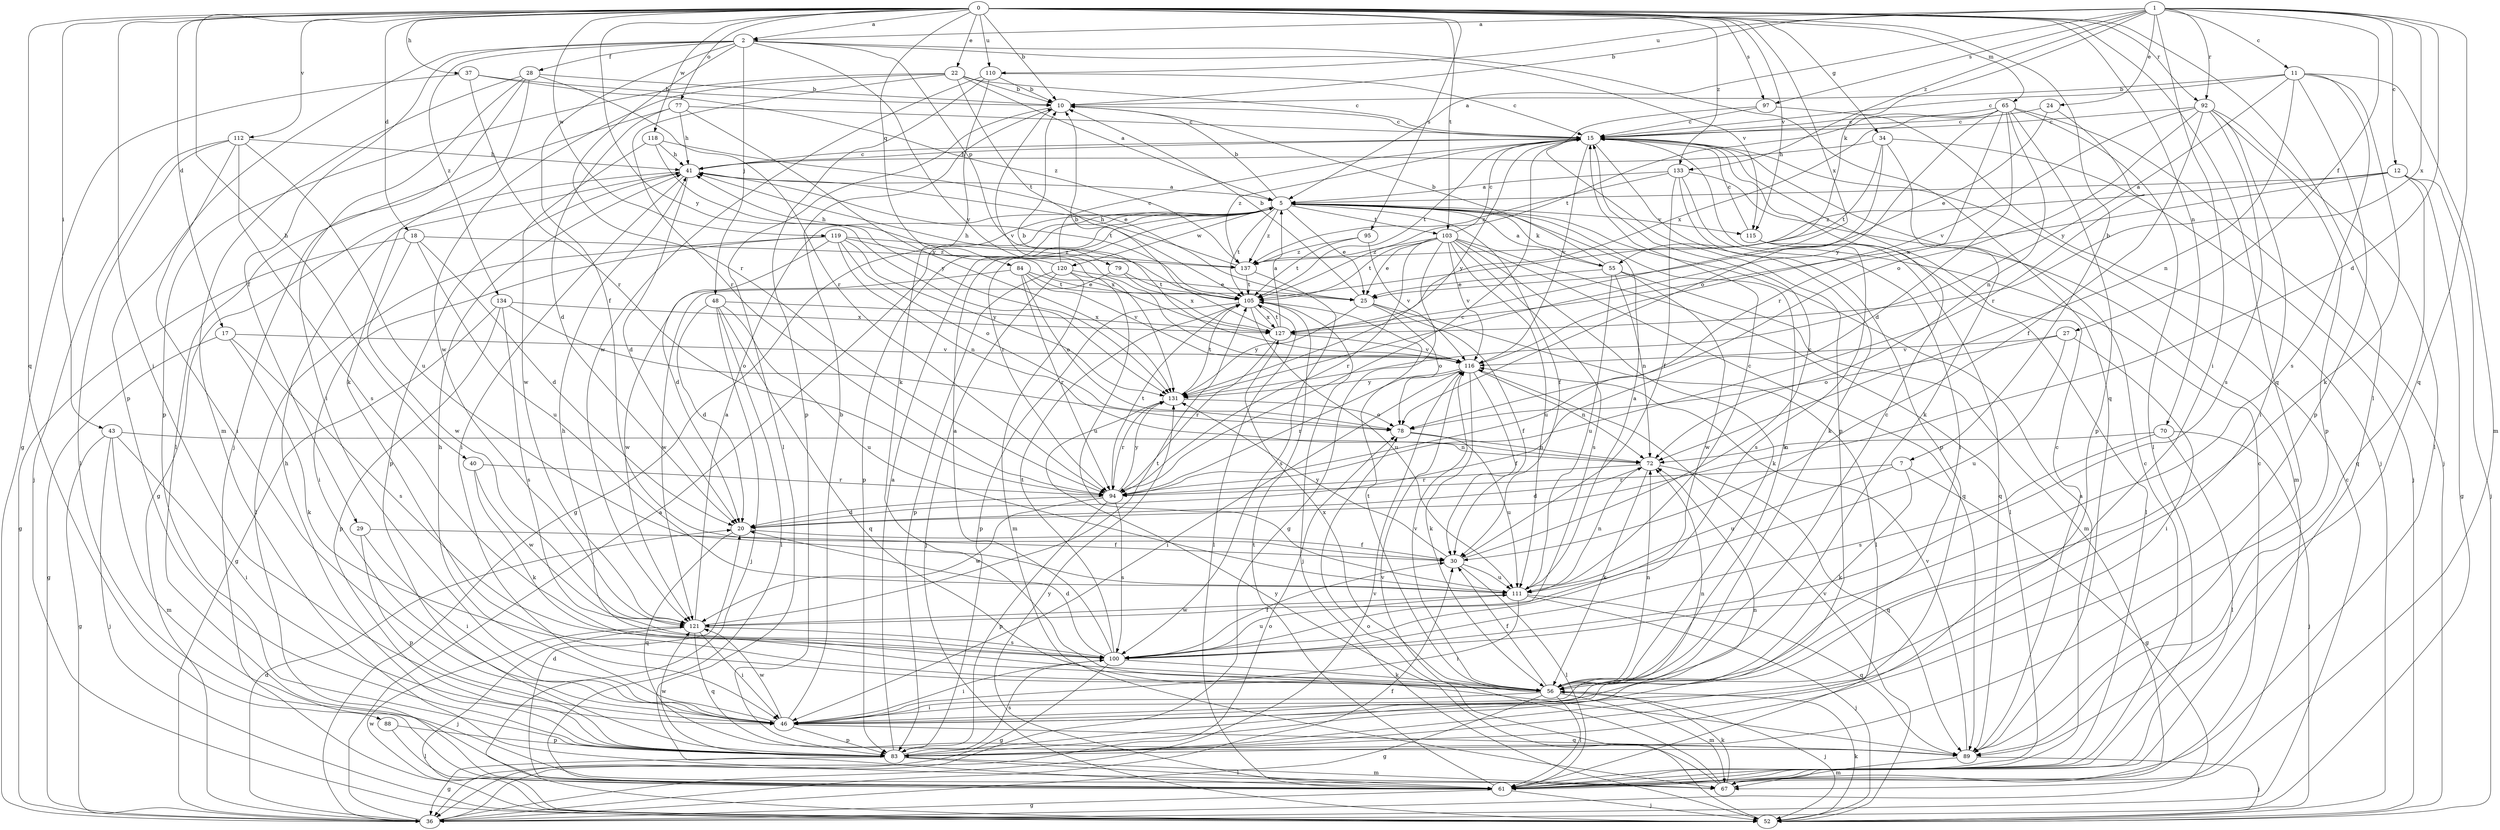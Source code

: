 strict digraph  {
0;
1;
2;
5;
7;
10;
11;
12;
15;
17;
18;
20;
22;
24;
25;
27;
28;
29;
30;
34;
36;
37;
40;
41;
43;
46;
48;
52;
55;
56;
61;
65;
67;
70;
72;
77;
78;
79;
83;
84;
88;
89;
92;
94;
95;
97;
100;
103;
105;
110;
111;
112;
115;
116;
118;
119;
120;
121;
127;
131;
133;
134;
137;
0 -> 2  [label=a];
0 -> 7  [label=b];
0 -> 10  [label=b];
0 -> 17  [label=d];
0 -> 18  [label=d];
0 -> 22  [label=e];
0 -> 34  [label=g];
0 -> 37  [label=h];
0 -> 40  [label=h];
0 -> 43  [label=i];
0 -> 46  [label=i];
0 -> 61  [label=l];
0 -> 65  [label=m];
0 -> 70  [label=n];
0 -> 77  [label=o];
0 -> 84  [label=q];
0 -> 88  [label=q];
0 -> 89  [label=q];
0 -> 92  [label=r];
0 -> 95  [label=s];
0 -> 97  [label=s];
0 -> 103  [label=t];
0 -> 110  [label=u];
0 -> 112  [label=v];
0 -> 115  [label=v];
0 -> 118  [label=w];
0 -> 119  [label=w];
0 -> 127  [label=x];
0 -> 131  [label=y];
0 -> 133  [label=z];
1 -> 2  [label=a];
1 -> 5  [label=a];
1 -> 10  [label=b];
1 -> 11  [label=c];
1 -> 12  [label=c];
1 -> 20  [label=d];
1 -> 24  [label=e];
1 -> 27  [label=f];
1 -> 46  [label=i];
1 -> 55  [label=k];
1 -> 89  [label=q];
1 -> 92  [label=r];
1 -> 97  [label=s];
1 -> 110  [label=u];
1 -> 127  [label=x];
1 -> 133  [label=z];
2 -> 28  [label=f];
2 -> 29  [label=f];
2 -> 30  [label=f];
2 -> 48  [label=j];
2 -> 79  [label=p];
2 -> 83  [label=p];
2 -> 89  [label=q];
2 -> 94  [label=r];
2 -> 115  [label=v];
2 -> 131  [label=y];
2 -> 134  [label=z];
5 -> 10  [label=b];
5 -> 25  [label=e];
5 -> 30  [label=f];
5 -> 36  [label=g];
5 -> 55  [label=k];
5 -> 56  [label=k];
5 -> 83  [label=p];
5 -> 94  [label=r];
5 -> 103  [label=t];
5 -> 105  [label=t];
5 -> 115  [label=v];
5 -> 120  [label=w];
5 -> 137  [label=z];
7 -> 36  [label=g];
7 -> 56  [label=k];
7 -> 94  [label=r];
7 -> 111  [label=u];
10 -> 15  [label=c];
10 -> 61  [label=l];
10 -> 116  [label=v];
11 -> 10  [label=b];
11 -> 15  [label=c];
11 -> 56  [label=k];
11 -> 67  [label=m];
11 -> 72  [label=n];
11 -> 83  [label=p];
11 -> 100  [label=s];
11 -> 131  [label=y];
12 -> 5  [label=a];
12 -> 36  [label=g];
12 -> 52  [label=j];
12 -> 89  [label=q];
12 -> 127  [label=x];
12 -> 137  [label=z];
15 -> 41  [label=h];
15 -> 83  [label=p];
15 -> 105  [label=t];
15 -> 116  [label=v];
15 -> 131  [label=y];
15 -> 137  [label=z];
17 -> 36  [label=g];
17 -> 56  [label=k];
17 -> 100  [label=s];
17 -> 116  [label=v];
18 -> 20  [label=d];
18 -> 36  [label=g];
18 -> 111  [label=u];
18 -> 121  [label=w];
18 -> 137  [label=z];
20 -> 30  [label=f];
20 -> 89  [label=q];
22 -> 5  [label=a];
22 -> 10  [label=b];
22 -> 15  [label=c];
22 -> 83  [label=p];
22 -> 94  [label=r];
22 -> 105  [label=t];
22 -> 121  [label=w];
24 -> 15  [label=c];
24 -> 25  [label=e];
24 -> 94  [label=r];
25 -> 10  [label=b];
25 -> 30  [label=f];
25 -> 61  [label=l];
25 -> 78  [label=o];
25 -> 131  [label=y];
27 -> 46  [label=i];
27 -> 78  [label=o];
27 -> 111  [label=u];
27 -> 116  [label=v];
28 -> 10  [label=b];
28 -> 46  [label=i];
28 -> 52  [label=j];
28 -> 56  [label=k];
28 -> 67  [label=m];
28 -> 94  [label=r];
29 -> 30  [label=f];
29 -> 46  [label=i];
29 -> 83  [label=p];
30 -> 15  [label=c];
30 -> 61  [label=l];
30 -> 111  [label=u];
30 -> 131  [label=y];
34 -> 41  [label=h];
34 -> 52  [label=j];
34 -> 56  [label=k];
34 -> 78  [label=o];
34 -> 105  [label=t];
36 -> 5  [label=a];
36 -> 15  [label=c];
36 -> 20  [label=d];
36 -> 30  [label=f];
36 -> 78  [label=o];
36 -> 116  [label=v];
37 -> 10  [label=b];
37 -> 36  [label=g];
37 -> 94  [label=r];
37 -> 137  [label=z];
40 -> 56  [label=k];
40 -> 94  [label=r];
40 -> 121  [label=w];
41 -> 5  [label=a];
41 -> 15  [label=c];
41 -> 20  [label=d];
41 -> 36  [label=g];
41 -> 46  [label=i];
41 -> 83  [label=p];
41 -> 105  [label=t];
43 -> 36  [label=g];
43 -> 46  [label=i];
43 -> 52  [label=j];
43 -> 67  [label=m];
43 -> 72  [label=n];
46 -> 10  [label=b];
46 -> 41  [label=h];
46 -> 72  [label=n];
46 -> 83  [label=p];
46 -> 89  [label=q];
46 -> 121  [label=w];
48 -> 20  [label=d];
48 -> 52  [label=j];
48 -> 61  [label=l];
48 -> 89  [label=q];
48 -> 111  [label=u];
48 -> 127  [label=x];
52 -> 56  [label=k];
52 -> 78  [label=o];
52 -> 116  [label=v];
52 -> 121  [label=w];
55 -> 5  [label=a];
55 -> 10  [label=b];
55 -> 25  [label=e];
55 -> 67  [label=m];
55 -> 72  [label=n];
55 -> 111  [label=u];
55 -> 121  [label=w];
56 -> 15  [label=c];
56 -> 30  [label=f];
56 -> 36  [label=g];
56 -> 41  [label=h];
56 -> 46  [label=i];
56 -> 52  [label=j];
56 -> 61  [label=l];
56 -> 67  [label=m];
56 -> 72  [label=n];
56 -> 105  [label=t];
56 -> 116  [label=v];
56 -> 127  [label=x];
61 -> 5  [label=a];
61 -> 15  [label=c];
61 -> 20  [label=d];
61 -> 36  [label=g];
61 -> 52  [label=j];
61 -> 105  [label=t];
61 -> 131  [label=y];
65 -> 15  [label=c];
65 -> 20  [label=d];
65 -> 52  [label=j];
65 -> 61  [label=l];
65 -> 72  [label=n];
65 -> 83  [label=p];
65 -> 94  [label=r];
65 -> 105  [label=t];
65 -> 127  [label=x];
65 -> 131  [label=y];
67 -> 15  [label=c];
67 -> 56  [label=k];
67 -> 116  [label=v];
67 -> 131  [label=y];
70 -> 52  [label=j];
70 -> 61  [label=l];
70 -> 72  [label=n];
70 -> 100  [label=s];
72 -> 20  [label=d];
72 -> 56  [label=k];
72 -> 89  [label=q];
72 -> 94  [label=r];
77 -> 15  [label=c];
77 -> 20  [label=d];
77 -> 41  [label=h];
77 -> 61  [label=l];
77 -> 131  [label=y];
78 -> 72  [label=n];
78 -> 111  [label=u];
79 -> 105  [label=t];
79 -> 121  [label=w];
79 -> 127  [label=x];
83 -> 5  [label=a];
83 -> 36  [label=g];
83 -> 41  [label=h];
83 -> 61  [label=l];
83 -> 67  [label=m];
83 -> 72  [label=n];
83 -> 100  [label=s];
83 -> 121  [label=w];
84 -> 25  [label=e];
84 -> 78  [label=o];
84 -> 94  [label=r];
84 -> 105  [label=t];
84 -> 116  [label=v];
84 -> 121  [label=w];
88 -> 61  [label=l];
88 -> 83  [label=p];
89 -> 15  [label=c];
89 -> 52  [label=j];
89 -> 67  [label=m];
89 -> 116  [label=v];
92 -> 15  [label=c];
92 -> 30  [label=f];
92 -> 46  [label=i];
92 -> 61  [label=l];
92 -> 78  [label=o];
92 -> 83  [label=p];
92 -> 100  [label=s];
92 -> 116  [label=v];
94 -> 15  [label=c];
94 -> 20  [label=d];
94 -> 83  [label=p];
94 -> 100  [label=s];
94 -> 105  [label=t];
94 -> 121  [label=w];
94 -> 131  [label=y];
95 -> 105  [label=t];
95 -> 116  [label=v];
95 -> 137  [label=z];
97 -> 15  [label=c];
97 -> 52  [label=j];
97 -> 83  [label=p];
100 -> 5  [label=a];
100 -> 20  [label=d];
100 -> 30  [label=f];
100 -> 36  [label=g];
100 -> 46  [label=i];
100 -> 56  [label=k];
100 -> 105  [label=t];
100 -> 111  [label=u];
103 -> 15  [label=c];
103 -> 25  [label=e];
103 -> 36  [label=g];
103 -> 56  [label=k];
103 -> 61  [label=l];
103 -> 89  [label=q];
103 -> 94  [label=r];
103 -> 100  [label=s];
103 -> 105  [label=t];
103 -> 111  [label=u];
103 -> 116  [label=v];
103 -> 137  [label=z];
105 -> 41  [label=h];
105 -> 52  [label=j];
105 -> 61  [label=l];
105 -> 83  [label=p];
105 -> 111  [label=u];
105 -> 127  [label=x];
110 -> 10  [label=b];
110 -> 15  [label=c];
110 -> 56  [label=k];
110 -> 83  [label=p];
110 -> 121  [label=w];
111 -> 5  [label=a];
111 -> 15  [label=c];
111 -> 46  [label=i];
111 -> 52  [label=j];
111 -> 72  [label=n];
111 -> 89  [label=q];
111 -> 121  [label=w];
112 -> 41  [label=h];
112 -> 46  [label=i];
112 -> 52  [label=j];
112 -> 61  [label=l];
112 -> 100  [label=s];
112 -> 111  [label=u];
115 -> 15  [label=c];
115 -> 61  [label=l];
115 -> 89  [label=q];
115 -> 100  [label=s];
116 -> 10  [label=b];
116 -> 30  [label=f];
116 -> 46  [label=i];
116 -> 56  [label=k];
116 -> 72  [label=n];
116 -> 94  [label=r];
116 -> 131  [label=y];
118 -> 25  [label=e];
118 -> 41  [label=h];
118 -> 121  [label=w];
118 -> 131  [label=y];
119 -> 20  [label=d];
119 -> 46  [label=i];
119 -> 61  [label=l];
119 -> 72  [label=n];
119 -> 78  [label=o];
119 -> 127  [label=x];
119 -> 131  [label=y];
119 -> 137  [label=z];
120 -> 15  [label=c];
120 -> 25  [label=e];
120 -> 41  [label=h];
120 -> 52  [label=j];
120 -> 67  [label=m];
120 -> 83  [label=p];
120 -> 111  [label=u];
121 -> 5  [label=a];
121 -> 46  [label=i];
121 -> 52  [label=j];
121 -> 89  [label=q];
121 -> 100  [label=s];
121 -> 105  [label=t];
127 -> 5  [label=a];
127 -> 10  [label=b];
127 -> 94  [label=r];
127 -> 105  [label=t];
127 -> 116  [label=v];
131 -> 78  [label=o];
131 -> 94  [label=r];
131 -> 105  [label=t];
133 -> 5  [label=a];
133 -> 30  [label=f];
133 -> 46  [label=i];
133 -> 56  [label=k];
133 -> 67  [label=m];
133 -> 137  [label=z];
134 -> 36  [label=g];
134 -> 78  [label=o];
134 -> 83  [label=p];
134 -> 100  [label=s];
134 -> 127  [label=x];
137 -> 41  [label=h];
137 -> 100  [label=s];
137 -> 105  [label=t];
}
